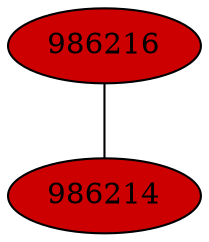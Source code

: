 graph CAMP_cc9 {
	K = 2.0;
	986216 [style="filled", fillcolor="#cc0000"];
	986214 [style="filled", fillcolor="#cc0000"];
	986216 -- 986214;
}